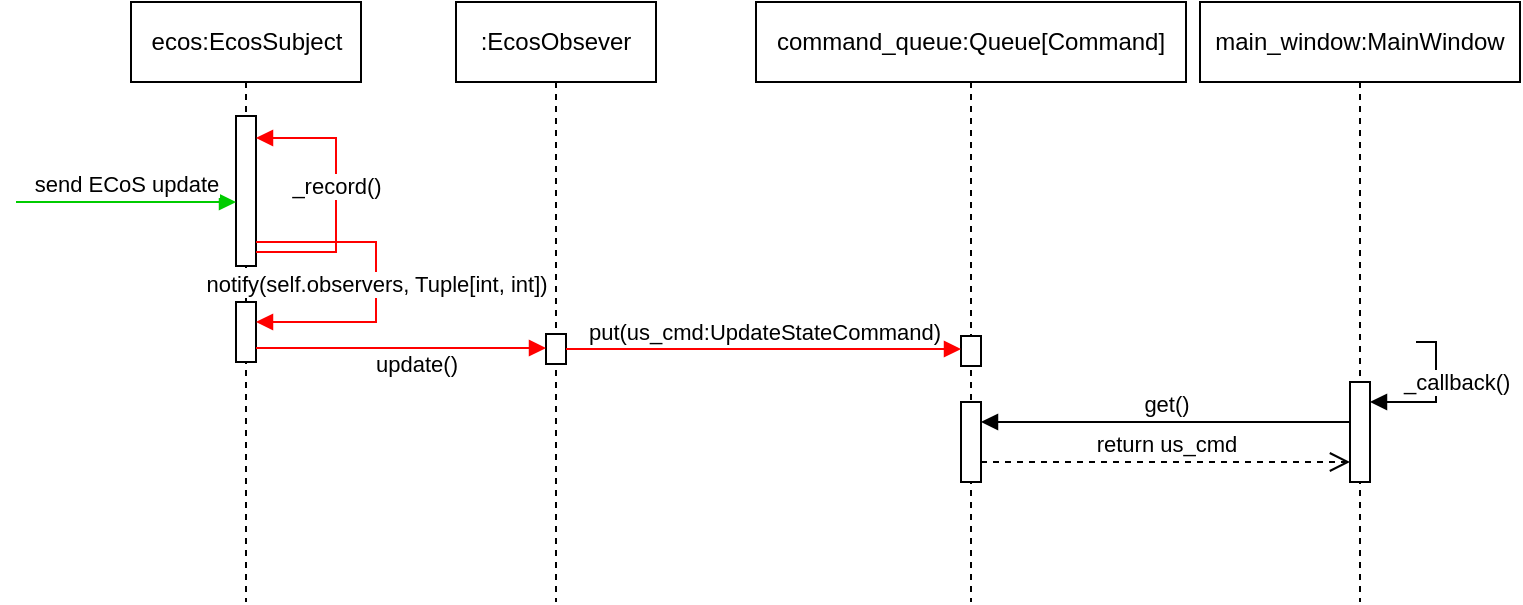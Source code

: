 <mxfile version="23.1.5" type="github">
  <diagram name="Page-1" id="w_tRbw3NZmXrdn83J785">
    <mxGraphModel dx="1176" dy="630" grid="1" gridSize="10" guides="1" tooltips="1" connect="1" arrows="1" fold="1" page="1" pageScale="1" pageWidth="850" pageHeight="1100" math="0" shadow="0">
      <root>
        <mxCell id="0" />
        <mxCell id="1" parent="0" />
        <mxCell id="VSpz1fqgU8OabCc9TTBg-22" value="main_window:MainWindow" style="shape=umlLifeline;perimeter=lifelinePerimeter;whiteSpace=wrap;html=1;container=1;dropTarget=0;collapsible=0;recursiveResize=0;outlineConnect=0;portConstraint=eastwest;newEdgeStyle={&quot;curved&quot;:0,&quot;rounded&quot;:0};" vertex="1" parent="1">
          <mxGeometry x="612" y="20" width="160" height="300" as="geometry" />
        </mxCell>
        <mxCell id="VSpz1fqgU8OabCc9TTBg-11" value="" style="html=1;points=[[0,0,0,0,5],[0,1,0,0,-5],[1,0,0,0,5],[1,1,0,0,-5]];perimeter=orthogonalPerimeter;outlineConnect=0;targetShapes=umlLifeline;portConstraint=eastwest;newEdgeStyle={&quot;curved&quot;:0,&quot;rounded&quot;:0};" vertex="1" parent="VSpz1fqgU8OabCc9TTBg-22">
          <mxGeometry x="75" y="190" width="10" height="50" as="geometry" />
        </mxCell>
        <mxCell id="VSpz1fqgU8OabCc9TTBg-21" value="command_queue:Queue[Command]" style="shape=umlLifeline;perimeter=lifelinePerimeter;whiteSpace=wrap;html=1;container=1;dropTarget=0;collapsible=0;recursiveResize=0;outlineConnect=0;portConstraint=eastwest;newEdgeStyle={&quot;curved&quot;:0,&quot;rounded&quot;:0};" vertex="1" parent="1">
          <mxGeometry x="390" y="20" width="215" height="300" as="geometry" />
        </mxCell>
        <mxCell id="VSpz1fqgU8OabCc9TTBg-7" value="" style="html=1;points=[[0,0,0,0,5],[0,1,0,0,-5],[1,0,0,0,5],[1,1,0,0,-5]];perimeter=orthogonalPerimeter;outlineConnect=0;targetShapes=umlLifeline;portConstraint=eastwest;newEdgeStyle={&quot;curved&quot;:0,&quot;rounded&quot;:0};" vertex="1" parent="VSpz1fqgU8OabCc9TTBg-21">
          <mxGeometry x="102.5" y="167" width="10" height="15" as="geometry" />
        </mxCell>
        <mxCell id="VSpz1fqgU8OabCc9TTBg-8" value="" style="html=1;points=[[0,0,0,0,5],[0,1,0,0,-5],[1,0,0,0,5],[1,1,0,0,-5]];perimeter=orthogonalPerimeter;outlineConnect=0;targetShapes=umlLifeline;portConstraint=eastwest;newEdgeStyle={&quot;curved&quot;:0,&quot;rounded&quot;:0};" vertex="1" parent="VSpz1fqgU8OabCc9TTBg-21">
          <mxGeometry x="102.5" y="200" width="10" height="40" as="geometry" />
        </mxCell>
        <mxCell id="VSpz1fqgU8OabCc9TTBg-20" value=":EcosObsever" style="shape=umlLifeline;perimeter=lifelinePerimeter;whiteSpace=wrap;html=1;container=1;dropTarget=0;collapsible=0;recursiveResize=0;outlineConnect=0;portConstraint=eastwest;newEdgeStyle={&quot;curved&quot;:0,&quot;rounded&quot;:0};" vertex="1" parent="1">
          <mxGeometry x="240" y="20" width="100" height="300" as="geometry" />
        </mxCell>
        <mxCell id="VSpz1fqgU8OabCc9TTBg-5" value="" style="html=1;points=[[0,0,0,0,5],[0,1,0,0,-5],[1,0,0,0,5],[1,1,0,0,-5]];perimeter=orthogonalPerimeter;outlineConnect=0;targetShapes=umlLifeline;portConstraint=eastwest;newEdgeStyle={&quot;curved&quot;:0,&quot;rounded&quot;:0};" vertex="1" parent="VSpz1fqgU8OabCc9TTBg-20">
          <mxGeometry x="45" y="166" width="10" height="15" as="geometry" />
        </mxCell>
        <mxCell id="VSpz1fqgU8OabCc9TTBg-19" value="ecos:EcosSubject" style="shape=umlLifeline;perimeter=lifelinePerimeter;whiteSpace=wrap;html=1;container=1;dropTarget=0;collapsible=0;recursiveResize=0;outlineConnect=0;portConstraint=eastwest;newEdgeStyle={&quot;curved&quot;:0,&quot;rounded&quot;:0};" vertex="1" parent="1">
          <mxGeometry x="77.5" y="20" width="115" height="300" as="geometry" />
        </mxCell>
        <mxCell id="VSpz1fqgU8OabCc9TTBg-1" value="" style="html=1;points=[[0,0,0,0,5],[0,1,0,0,-5],[1,0,0,0,5],[1,1,0,0,-5]];perimeter=orthogonalPerimeter;outlineConnect=0;targetShapes=umlLifeline;portConstraint=eastwest;newEdgeStyle={&quot;curved&quot;:0,&quot;rounded&quot;:0};" vertex="1" parent="1">
          <mxGeometry x="130" y="77" width="10" height="75" as="geometry" />
        </mxCell>
        <mxCell id="VSpz1fqgU8OabCc9TTBg-2" value="_record()" style="html=1;verticalAlign=bottom;endArrow=block;curved=0;rounded=0;strokeColor=#FF0000;" edge="1" parent="1">
          <mxGeometry x="-0.059" width="80" relative="1" as="geometry">
            <mxPoint x="140" y="145" as="sourcePoint" />
            <mxPoint x="140" y="88" as="targetPoint" />
            <Array as="points">
              <mxPoint x="180" y="145" />
              <mxPoint x="180" y="88" />
              <mxPoint x="160" y="88" />
            </Array>
            <mxPoint as="offset" />
          </mxGeometry>
        </mxCell>
        <mxCell id="VSpz1fqgU8OabCc9TTBg-3" value="" style="html=1;points=[[0,0,0,0,5],[0,1,0,0,-5],[1,0,0,0,5],[1,1,0,0,-5]];perimeter=orthogonalPerimeter;outlineConnect=0;targetShapes=umlLifeline;portConstraint=eastwest;newEdgeStyle={&quot;curved&quot;:0,&quot;rounded&quot;:0};" vertex="1" parent="1">
          <mxGeometry x="130" y="170" width="10" height="30" as="geometry" />
        </mxCell>
        <mxCell id="VSpz1fqgU8OabCc9TTBg-4" value="notify(self.observers, Tuple[int, int])" style="html=1;verticalAlign=bottom;endArrow=block;curved=0;rounded=0;strokeColor=#FF0000;" edge="1" parent="1" source="VSpz1fqgU8OabCc9TTBg-1" target="VSpz1fqgU8OabCc9TTBg-3">
          <mxGeometry x="0.125" width="80" relative="1" as="geometry">
            <mxPoint x="160" y="140" as="sourcePoint" />
            <mxPoint x="210" y="190" as="targetPoint" />
            <Array as="points">
              <mxPoint x="200" y="140" />
              <mxPoint x="200" y="180" />
            </Array>
            <mxPoint as="offset" />
          </mxGeometry>
        </mxCell>
        <mxCell id="VSpz1fqgU8OabCc9TTBg-6" value="update()" style="html=1;verticalAlign=bottom;endArrow=block;curved=0;rounded=0;strokeColor=#FF0000;" edge="1" parent="1" source="VSpz1fqgU8OabCc9TTBg-3" target="VSpz1fqgU8OabCc9TTBg-5">
          <mxGeometry x="0.103" y="-17" relative="1" as="geometry">
            <mxPoint x="160" y="193" as="sourcePoint" />
            <Array as="points">
              <mxPoint x="270" y="193" />
            </Array>
            <mxPoint x="395" y="210" as="targetPoint" />
            <mxPoint as="offset" />
          </mxGeometry>
        </mxCell>
        <mxCell id="VSpz1fqgU8OabCc9TTBg-9" value="put(us_cmd:UpdateStateCommand)" style="html=1;verticalAlign=bottom;endArrow=block;curved=0;rounded=0;strokeColor=#FF0000;" edge="1" parent="1" source="VSpz1fqgU8OabCc9TTBg-5" target="VSpz1fqgU8OabCc9TTBg-7">
          <mxGeometry width="80" relative="1" as="geometry">
            <mxPoint x="490" y="203" as="sourcePoint" />
            <mxPoint x="570" y="203" as="targetPoint" />
          </mxGeometry>
        </mxCell>
        <mxCell id="VSpz1fqgU8OabCc9TTBg-10" value="send ECoS update" style="html=1;verticalAlign=bottom;endArrow=block;curved=0;rounded=0;strokeColor=#00CC00;" edge="1" parent="1" target="VSpz1fqgU8OabCc9TTBg-1">
          <mxGeometry width="80" relative="1" as="geometry">
            <mxPoint x="20" y="120" as="sourcePoint" />
            <mxPoint x="-20" y="120" as="targetPoint" />
          </mxGeometry>
        </mxCell>
        <mxCell id="VSpz1fqgU8OabCc9TTBg-12" value="_callback()" style="html=1;align=left;spacingLeft=2;endArrow=block;rounded=0;edgeStyle=orthogonalEdgeStyle;curved=0;rounded=0;" edge="1" parent="1" target="VSpz1fqgU8OabCc9TTBg-11">
          <mxGeometry x="0.644" y="-10" relative="1" as="geometry">
            <mxPoint x="720" y="190" as="sourcePoint" />
            <Array as="points">
              <mxPoint x="730" y="190" />
              <mxPoint x="730" y="220" />
            </Array>
            <mxPoint as="offset" />
          </mxGeometry>
        </mxCell>
        <mxCell id="VSpz1fqgU8OabCc9TTBg-17" value="get()" style="html=1;verticalAlign=bottom;endArrow=block;curved=0;rounded=0;" edge="1" parent="1" source="VSpz1fqgU8OabCc9TTBg-11" target="VSpz1fqgU8OabCc9TTBg-8">
          <mxGeometry width="80" relative="1" as="geometry">
            <mxPoint x="705" y="230" as="sourcePoint" />
            <mxPoint x="520" y="230" as="targetPoint" />
            <Array as="points">
              <mxPoint x="610" y="230" />
            </Array>
          </mxGeometry>
        </mxCell>
        <mxCell id="VSpz1fqgU8OabCc9TTBg-18" value="return us_cmd" style="html=1;verticalAlign=bottom;endArrow=open;dashed=1;endSize=8;curved=0;rounded=0;" edge="1" parent="1" source="VSpz1fqgU8OabCc9TTBg-8" target="VSpz1fqgU8OabCc9TTBg-11">
          <mxGeometry relative="1" as="geometry">
            <mxPoint x="520" y="250" as="sourcePoint" />
            <mxPoint x="705" y="250" as="targetPoint" />
            <Array as="points">
              <mxPoint x="610" y="250" />
            </Array>
          </mxGeometry>
        </mxCell>
      </root>
    </mxGraphModel>
  </diagram>
</mxfile>
